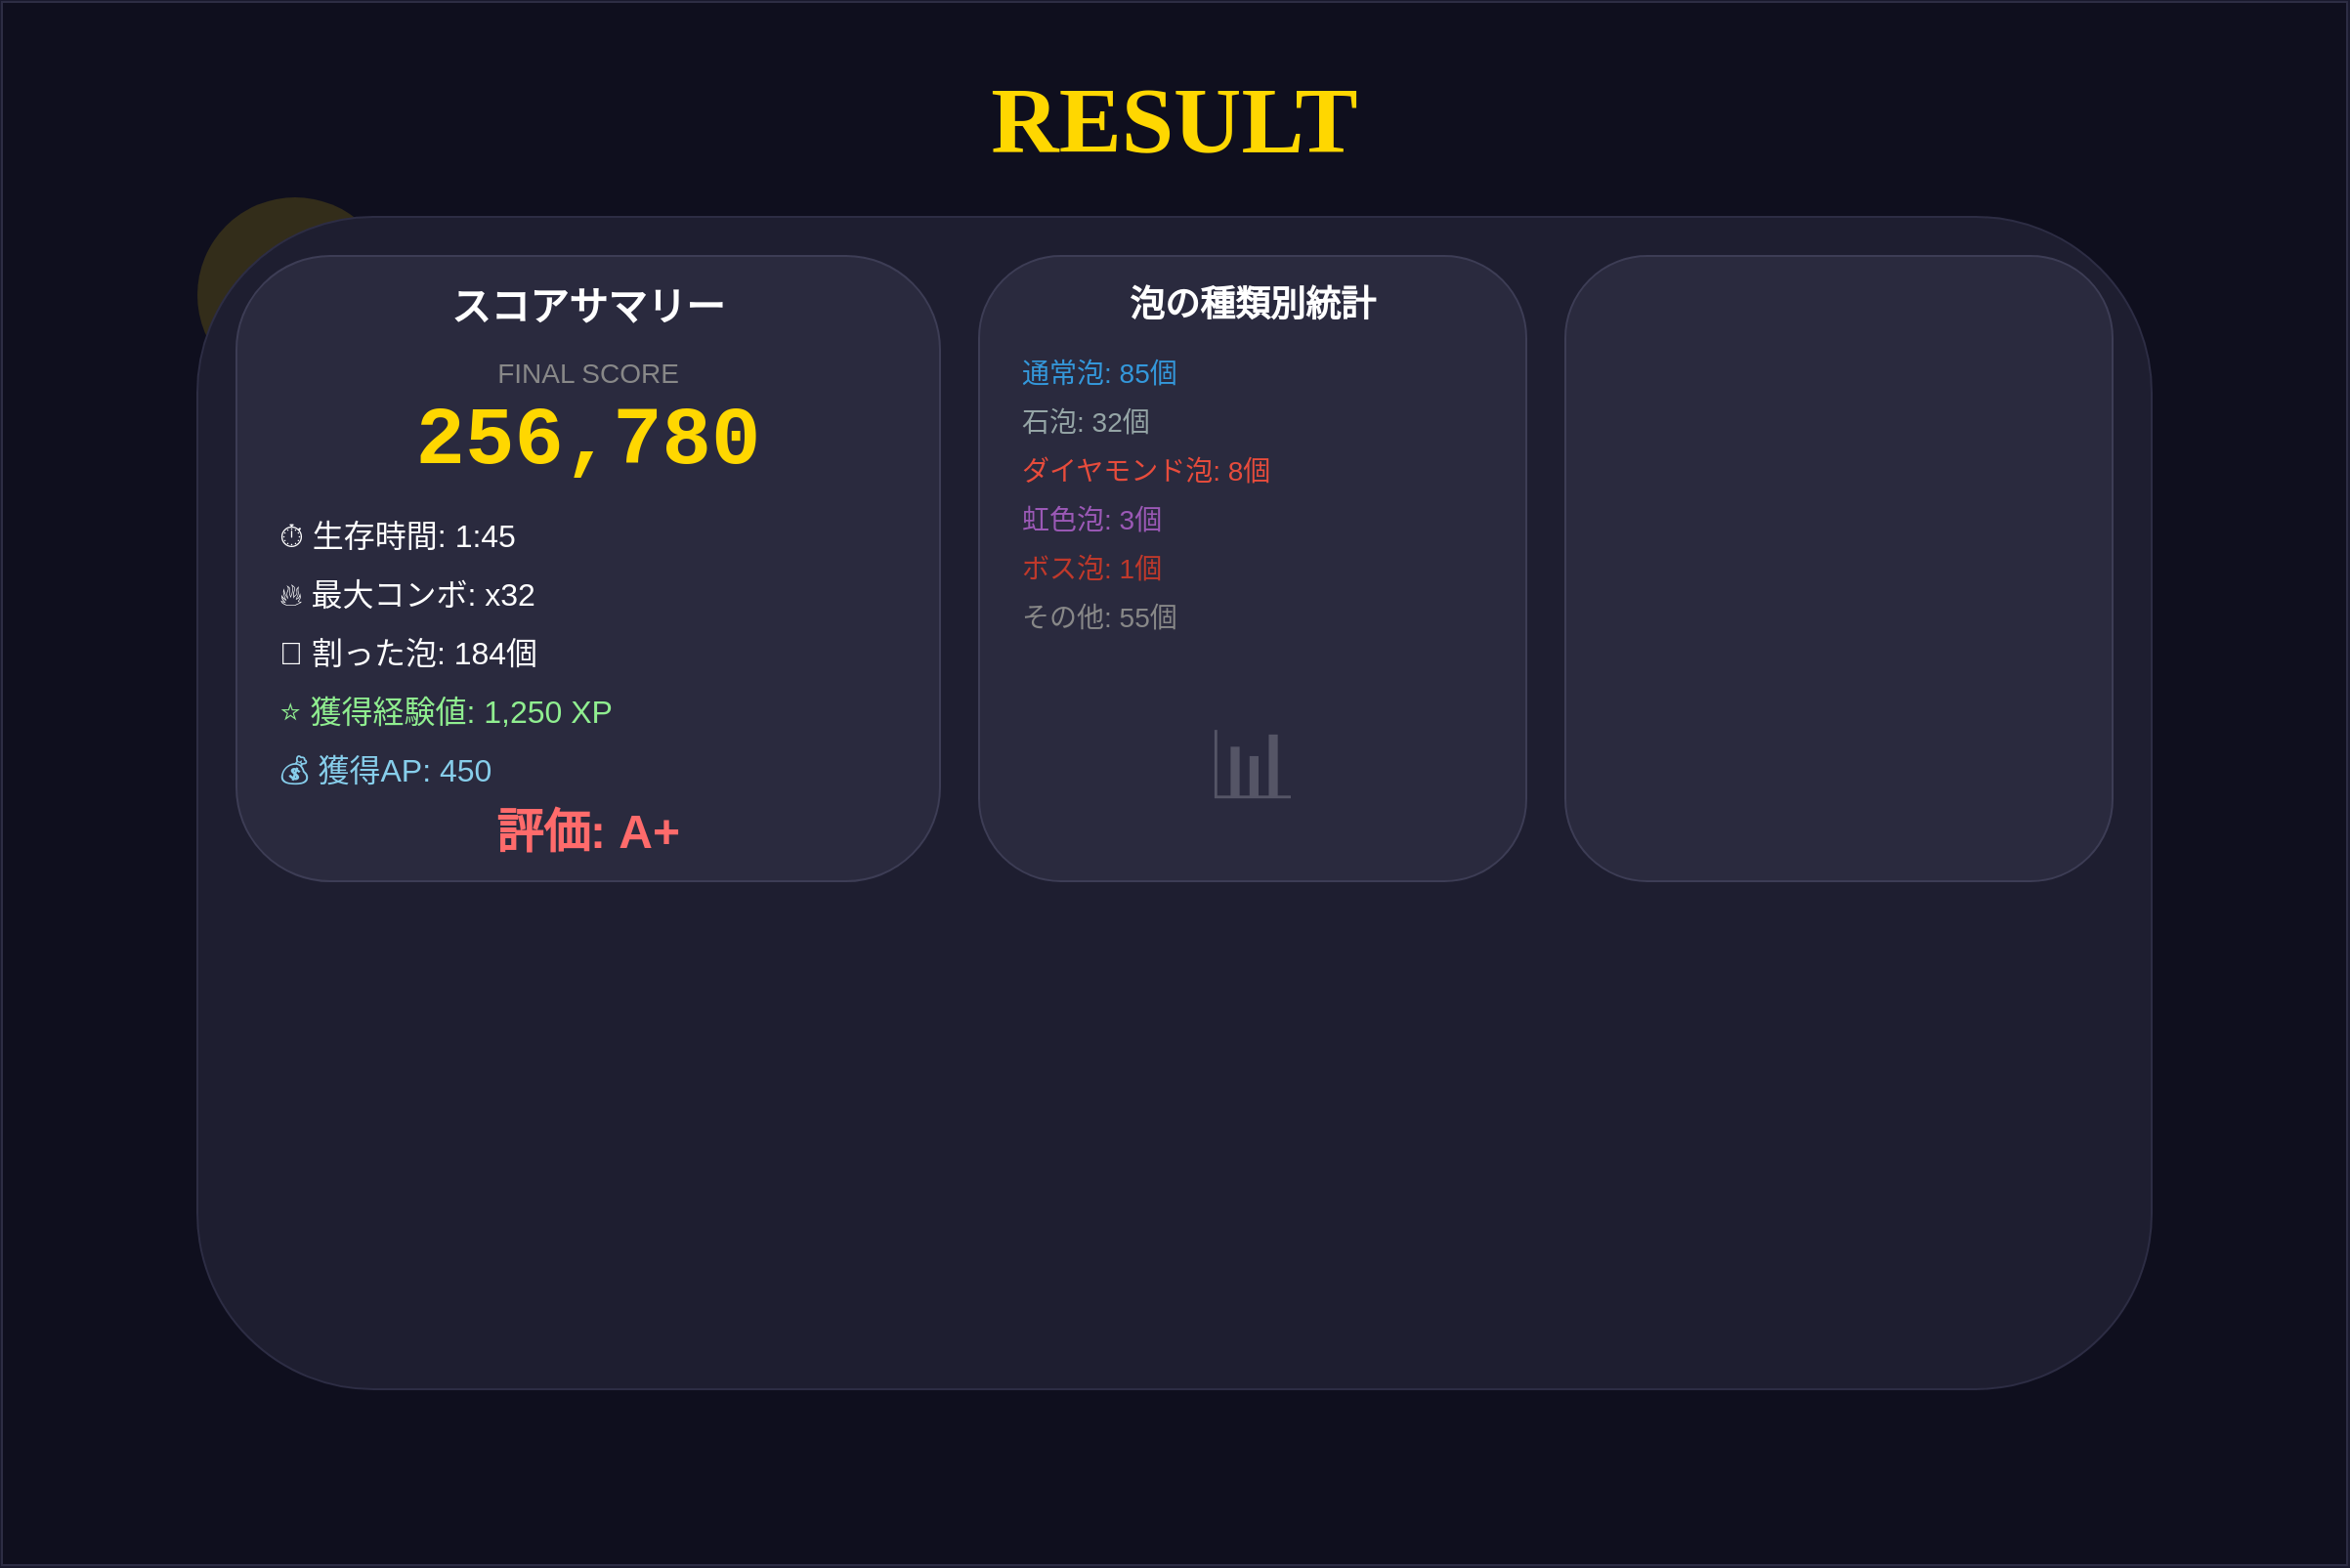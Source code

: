 <mxfile>
    <diagram id="play-result-layout" name="PlayResultPage">
        <mxGraphModel dx="1254" dy="1169" grid="1" gridSize="10" guides="1" tooltips="1" connect="1" arrows="1" fold="1" page="1" pageScale="1" pageWidth="1200" pageHeight="800" background="#1a1a2e" math="0" shadow="0">
            <root>
                <mxCell id="0"/>
                <mxCell id="1" parent="0"/>
                <!-- 背景コンテナ -->
                <mxCell id="bg-container" value="" style="rounded=0;whiteSpace=wrap;html=1;fillColor=#0f0f1e;strokeColor=#2d2d44;" parent="1" vertex="1">
                    <mxGeometry x="0" y="0" width="1200" height="800" as="geometry"/>
                </mxCell>
                <!-- 背景装飾（祝賀用泡） -->
                <mxCell id="celebrate-bubble-1" value="" style="ellipse;whiteSpace=wrap;html=1;fillColor=#ffd700;strokeColor=none;opacity=15;" parent="1" vertex="1">
                    <mxGeometry x="100" y="100" width="100" height="100" as="geometry"/>
                </mxCell>
                <mxCell id="celebrate-bubble-2" value="" style="ellipse;whiteSpace=wrap;html=1;fillColor=#ff69b4;strokeColor=none;opacity=15;" parent="1" vertex="1">
                    <mxGeometry x="950" y="150" width="80" height="80" as="geometry"/>
                </mxCell>
                <!-- タイトル -->
                <mxCell id="result-title" value="RESULT" style="text;html=1;strokeColor=none;fillColor=none;align=center;verticalAlign=middle;whiteSpace=wrap;rounded=0;fontSize=48;fontColor=#ffd700;fontStyle=1;fontFamily=Arial Black;" parent="1" vertex="1">
                    <mxGeometry x="450" y="30" width="300" height="60" as="geometry"/>
                </mxCell>
                <!-- メインコンテナ -->
                <mxCell id="main-container" value="" style="rounded=1;whiteSpace=wrap;html=1;fillColor=#1e1e30;strokeColor=#2d2d44;" parent="1" vertex="1">
                    <mxGeometry x="100" y="110" width="1000" height="600" as="geometry"/>
                </mxCell>
                <!-- 左側：結果サマリー -->
                <mxCell id="summary-container" value="" style="rounded=1;whiteSpace=wrap;html=1;fillColor=#2a2a3e;strokeColor=#3d3d55;" parent="1" vertex="1">
                    <mxGeometry x="120" y="130" width="360" height="320" as="geometry"/>
                </mxCell>
                <mxCell id="summary-title" value="スコアサマリー" style="text;html=1;strokeColor=none;fillColor=none;align=center;verticalAlign=middle;whiteSpace=wrap;rounded=0;fontSize=20;fontColor=#ffffff;fontStyle=1;" parent="1" vertex="1">
                    <mxGeometry x="120" y="140" width="360" height="30" as="geometry"/>
                </mxCell>
                <!-- スコア表示 -->
                <mxCell id="score-label" value="FINAL SCORE" style="text;html=1;strokeColor=none;fillColor=none;align=center;verticalAlign=middle;whiteSpace=wrap;rounded=0;fontSize=14;fontColor=#888888;" parent="1" vertex="1">
                    <mxGeometry x="120" y="180" width="360" height="20" as="geometry"/>
                </mxCell>
                <mxCell id="score-value" value="256,780" style="text;html=1;strokeColor=none;fillColor=none;align=center;verticalAlign=middle;whiteSpace=wrap;rounded=0;fontSize=42;fontColor=#ffd700;fontStyle=1;fontFamily=Courier New;" parent="1" vertex="1">
                    <mxGeometry x="120" y="200" width="360" height="50" as="geometry"/>
                </mxCell>
                <!-- その他統計 -->
                <mxCell id="stat-time" value="⏱ 生存時間: 1:45" style="text;html=1;strokeColor=none;fillColor=none;align=left;verticalAlign=middle;whiteSpace=wrap;rounded=0;fontSize=16;fontColor=#ffffff;" parent="1" vertex="1">
                    <mxGeometry x="140" y="260" width="320" height="25" as="geometry"/>
                </mxCell>
                <mxCell id="stat-combo" value="🔥 最大コンボ: x32" style="text;html=1;strokeColor=none;fillColor=none;align=left;verticalAlign=middle;whiteSpace=wrap;rounded=0;fontSize=16;fontColor=#ffffff;" parent="1" vertex="1">
                    <mxGeometry x="140" y="290" width="320" height="25" as="geometry"/>
                </mxCell>
                <mxCell id="stat-bubbles" value="💫 割った泡: 184個" style="text;html=1;strokeColor=none;fillColor=none;align=left;verticalAlign=middle;whiteSpace=wrap;rounded=0;fontSize=16;fontColor=#ffffff;" parent="1" vertex="1">
                    <mxGeometry x="140" y="320" width="320" height="25" as="geometry"/>
                </mxCell>
                <mxCell id="stat-exp" value="⭐ 獲得経験値: 1,250 XP" style="text;html=1;strokeColor=none;fillColor=none;align=left;verticalAlign=middle;whiteSpace=wrap;rounded=0;fontSize=16;fontColor=#90ee90;" parent="1" vertex="1">
                    <mxGeometry x="140" y="350" width="320" height="25" as="geometry"/>
                </mxCell>
                <mxCell id="stat-ap" value="💰 獲得AP: 450" style="text;html=1;strokeColor=none;fillColor=none;align=left;verticalAlign=middle;whiteSpace=wrap;rounded=0;fontSize=16;fontColor=#87ceeb;" parent="1" vertex="1">
                    <mxGeometry x="140" y="380" width="320" height="25" as="geometry"/>
                </mxCell>
                <mxCell id="stat-rank" value="評価: A+" style="text;html=1;strokeColor=none;fillColor=none;align=center;verticalAlign=middle;whiteSpace=wrap;rounded=0;fontSize=24;fontColor=#ff6b6b;fontStyle=1;" parent="1" vertex="1">
                    <mxGeometry x="120" y="410" width="360" height="30" as="geometry"/>
                </mxCell>
                <!-- 中央：詳細統計 -->
                <mxCell id="detail-container" value="" style="rounded=1;whiteSpace=wrap;html=1;fillColor=#2a2a3e;strokeColor=#3d3d55;" parent="1" vertex="1">
                    <mxGeometry x="500" y="130" width="280" height="320" as="geometry"/>
                </mxCell>
                <mxCell id="detail-title" value="泡の種類別統計" style="text;html=1;strokeColor=none;fillColor=none;align=center;verticalAlign=middle;whiteSpace=wrap;rounded=0;fontSize=18;fontColor=#ffffff;fontStyle=1;" parent="1" vertex="1">
                    <mxGeometry x="500" y="140" width="280" height="30" as="geometry"/>
                </mxCell>
                <!-- 泡種類別統計（簡略版） -->
                <mxCell id="bubble-stat-normal" value="通常泡: 85個" style="text;html=1;strokeColor=none;fillColor=none;align=left;verticalAlign=middle;whiteSpace=wrap;rounded=0;fontSize=14;fontColor=#3498db;" parent="1" vertex="1">
                    <mxGeometry x="520" y="180" width="240" height="20" as="geometry"/>
                </mxCell>
                <mxCell id="bubble-stat-stone" value="石泡: 32個" style="text;html=1;strokeColor=none;fillColor=none;align=left;verticalAlign=middle;whiteSpace=wrap;rounded=0;fontSize=14;fontColor=#95a5a6;" parent="1" vertex="1">
                    <mxGeometry x="520" y="205" width="240" height="20" as="geometry"/>
                </mxCell>
                <mxCell id="bubble-stat-diamond" value="ダイヤモンド泡: 8個" style="text;html=1;strokeColor=none;fillColor=none;align=left;verticalAlign=middle;whiteSpace=wrap;rounded=0;fontSize=14;fontColor=#e74c3c;" parent="1" vertex="1">
                    <mxGeometry x="520" y="230" width="240" height="20" as="geometry"/>
                </mxCell>
                <mxCell id="bubble-stat-rainbow" value="虹色泡: 3個" style="text;html=1;strokeColor=none;fillColor=none;align=left;verticalAlign=middle;whiteSpace=wrap;rounded=0;fontSize=14;fontColor=#9b59b6;" parent="1" vertex="1">
                    <mxGeometry x="520" y="255" width="240" height="20" as="geometry"/>
                </mxCell>
                <mxCell id="bubble-stat-boss" value="ボス泡: 1個" style="text;html=1;strokeColor=none;fillColor=none;align=left;verticalAlign=middle;whiteSpace=wrap;rounded=0;fontSize=14;fontColor=#c0392b;" parent="1" vertex="1">
                    <mxGeometry x="520" y="280" width="240" height="20" as="geometry"/>
                </mxCell>
                <mxCell id="bubble-stat-others" value="その他: 55個" style="text;html=1;strokeColor=none;fillColor=none;align=left;verticalAlign=middle;whiteSpace=wrap;rounded=0;fontSize=14;fontColor=#888888;" parent="1" vertex="1">
                    <mxGeometry x="520" y="305" width="240" height="20" as="geometry"/>
                </mxCell>
                <!-- グラフ表示エリア（簡略表示） -->
                <mxCell id="graph-area" value="📊" style="text;html=1;strokeColor=none;fillColor=none;align=center;verticalAlign=middle;whiteSpace=wrap;rounded=0;fontSize=48;fontColor=#555566;" parent="1" vertex="1">
                    <mxGeometry x="500" y="350" width="280" height="80" as="geometry"/>
                </mxCell>
                <!-- 右側：実績・レベルアップ -->
                <mxCell id="achievement-container" value="" style="rounded=1;whiteSpace=wrap;html=1;fillColor=#2a2a3e;strokeColor=#3d3d55;" parent="1" vertex="1">
                    <mxGeometry x="800" y="130" width="280" height="320" as="geometry"/>
                </mxCell>
                <mxCell id="achievement-title" value="実績 & 進歩" style="text;html=1;strokeColor=none;fillColor=none;align=center;verticalAlign=middle;whiteSpace=wrap;rounded=0;fontSize=18;fontColor=#ffffff;fontStyle=1;" parent="1" vertex="1">
                    <mxGeometry x="800" y="140" width="280" height="30" as="geometry"/>
                </mxCell>
                <!-- レベルアップ表示 -->
                <mxCell id="levelup-box" value="" style="rounded=1;whiteSpace=wrap;html=1;fillColor=#2ecc71;strokeColor=#27ae60;" parent="1" vertex="1">
                    <mxGeometry x="820" y="180" width="240" height="60" as="geometry"/>
                </mxCell>
                <mxCell id="levelup-text" value="LEVEL UP!" style="text;html=1;strokeColor=none;fillColor=none;align=center;verticalAlign=middle;whiteSpace=wrap;rounded=0;fontSize=20;fontColor=#ffffff;fontStyle=1;" parent="1" vertex="1">
                    <mxGeometry x="820" y="185" width="240" height="25" as="geometry"/>
                </mxCell>
                <mxCell id="levelup-detail" value="Lv.12 → Lv.13" style="text;html=1;strokeColor=none;fillColor=none;align=center;verticalAlign=middle;whiteSpace=wrap;rounded=0;fontSize=16;fontColor=#ffffff;" parent="1" vertex="1">
                    <mxGeometry x="820" y="210" width="240" height="25" as="geometry"/>
                </mxCell>
                <!-- 新規実績 -->
                <mxCell id="new-achievement" value="🏆 新実績解放！" style="text;html=1;strokeColor=none;fillColor=none;align=left;verticalAlign=middle;whiteSpace=wrap;rounded=0;fontSize=16;fontColor=#ffd700;fontStyle=1;" parent="1" vertex="1">
                    <mxGeometry x="820" y="250" width="240" height="25" as="geometry"/>
                </mxCell>
                <mxCell id="achievement-1" value="「コンボマスター」" style="text;html=1;strokeColor=none;fillColor=none;align=left;verticalAlign=middle;whiteSpace=wrap;rounded=0;fontSize=14;fontColor=#ffffff;" parent="1" vertex="1">
                    <mxGeometry x="840" y="280" width="220" height="20" as="geometry"/>
                </mxCell>
                <mxCell id="achievement-1-desc" value="30コンボ達成 (+100 AP)" style="text;html=1;strokeColor=none;fillColor=none;align=left;verticalAlign=middle;whiteSpace=wrap;rounded=0;fontSize=12;fontColor=#888888;" parent="1" vertex="1">
                    <mxGeometry x="840" y="300" width="220" height="20" as="geometry"/>
                </mxCell>
                <mxCell id="achievement-2" value="「スピードスター」" style="text;html=1;strokeColor=none;fillColor=none;align=left;verticalAlign=middle;whiteSpace=wrap;rounded=0;fontSize=14;fontColor=#ffffff;" parent="1" vertex="1">
                    <mxGeometry x="840" y="330" width="220" height="20" as="geometry"/>
                </mxCell>
                <mxCell id="achievement-2-desc" value="1分で100個割る (+150 AP)" style="text;html=1;strokeColor=none;fillColor=none;align=left;verticalAlign=middle;whiteSpace=wrap;rounded=0;fontSize=12;fontColor=#888888;" parent="1" vertex="1">
                    <mxGeometry x="840" y="350" width="220" height="20" as="geometry"/>
                </mxCell>
                <!-- 次のレベルまで -->
                <mxCell id="next-level" value="次のレベルまで: 750 XP" style="text;html=1;strokeColor=none;fillColor=none;align=center;verticalAlign=middle;whiteSpace=wrap;rounded=0;fontSize=14;fontColor=#888888;" parent="1" vertex="1">
                    <mxGeometry x="800" y="410" width="280" height="30" as="geometry"/>
                </mxCell>
                <!-- 進捗バー -->
                <mxCell id="exp-bar-bg" value="" style="rounded=1;whiteSpace=wrap;html=1;fillColor=#1a1a1a;strokeColor=#333333;" parent="1" vertex="1">
                    <mxGeometry x="820" y="385" width="240" height="15" as="geometry"/>
                </mxCell>
                <mxCell id="exp-bar-fill" value="" style="rounded=1;whiteSpace=wrap;html=1;fillColor=#f39c12;strokeColor=none;" parent="1" vertex="1">
                    <mxGeometry x="820" y="385" width="160" height="15" as="geometry"/>
                </mxCell>
                <!-- 下部：操作ボタン -->
                <mxCell id="button-container" value="" style="rounded=0;whiteSpace=wrap;html=1;fillColor=none;strokeColor=none;" parent="1" vertex="1">
                    <mxGeometry x="120" y="480" width="960" height="200" as="geometry"/>
                </mxCell>
                <!-- プライマリボタン -->
                <mxCell id="retry-btn" value="もう一度プレイ" style="rounded=1;whiteSpace=wrap;html=1;fillColor=#2ecc71;strokeColor=#27ae60;fontSize=20;fontColor=#ffffff;fontStyle=1;shadow=1;arcSize=50;" parent="1" vertex="1">
                    <mxGeometry x="300" y="520" width="250" height="60" as="geometry"/>
                </mxCell>
                <mxCell id="menu-btn" value="メニューに戻る" style="rounded=1;whiteSpace=wrap;html=1;fillColor=#3498db;strokeColor=#2980b9;fontSize=20;fontColor=#ffffff;fontStyle=1;shadow=1;arcSize=50;" parent="1" vertex="1">
                    <mxGeometry x="650" y="520" width="250" height="60" as="geometry"/>
                </mxCell>
                <!-- セカンダリボタン -->
                <mxCell id="achievement-detail-btn" value="実績詳細" style="rounded=1;whiteSpace=wrap;html=1;fillColor=#5c5c7e;strokeColor=#4c4c6e;fontSize=16;fontColor=#ffffff;" parent="1" vertex="1">
                    <mxGeometry x="350" y="610" width="150" height="40" as="geometry"/>
                </mxCell>
                <mxCell id="stats-btn" value="統計情報" style="rounded=1;whiteSpace=wrap;html=1;fillColor=#5c5c7e;strokeColor=#4c4c6e;fontSize=16;fontColor=#ffffff;" parent="1" vertex="1">
                    <mxGeometry x="525" y="610" width="150" height="40" as="geometry"/>
                </mxCell>
                <mxCell id="share-btn" value="共有" style="rounded=1;whiteSpace=wrap;html=1;fillColor=#5c5c7e;strokeColor=#4c4c6e;fontSize=16;fontColor=#ffffff;" parent="1" vertex="1">
                    <mxGeometry x="700" y="610" width="150" height="40" as="geometry"/>
                </mxCell>
                <!-- 星評価 -->
                <mxCell id="star-rating" value="⭐⭐⭐⭐☆" style="text;html=1;strokeColor=none;fillColor=none;align=center;verticalAlign=middle;whiteSpace=wrap;rounded=0;fontSize=32;" parent="1" vertex="1">
                    <mxGeometry x="500" y="470" width="200" height="40" as="geometry"/>
                </mxCell>
            </root>
        </mxGraphModel>
    </diagram>
</mxfile>
